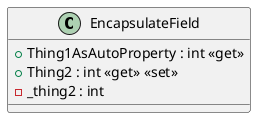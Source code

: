 @startuml
class EncapsulateField {
    + Thing1AsAutoProperty : int <<get>>
    + Thing2 : int <<get>> <<set>>
    - _thing2 : int
}
@enduml
